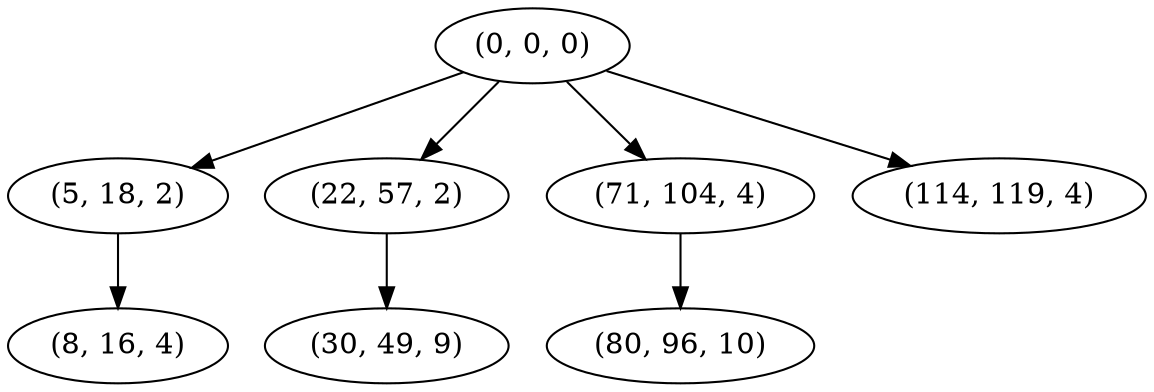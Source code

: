 digraph tree {
    "(0, 0, 0)";
    "(5, 18, 2)";
    "(8, 16, 4)";
    "(22, 57, 2)";
    "(30, 49, 9)";
    "(71, 104, 4)";
    "(80, 96, 10)";
    "(114, 119, 4)";
    "(0, 0, 0)" -> "(5, 18, 2)";
    "(0, 0, 0)" -> "(22, 57, 2)";
    "(0, 0, 0)" -> "(71, 104, 4)";
    "(0, 0, 0)" -> "(114, 119, 4)";
    "(5, 18, 2)" -> "(8, 16, 4)";
    "(22, 57, 2)" -> "(30, 49, 9)";
    "(71, 104, 4)" -> "(80, 96, 10)";
}
